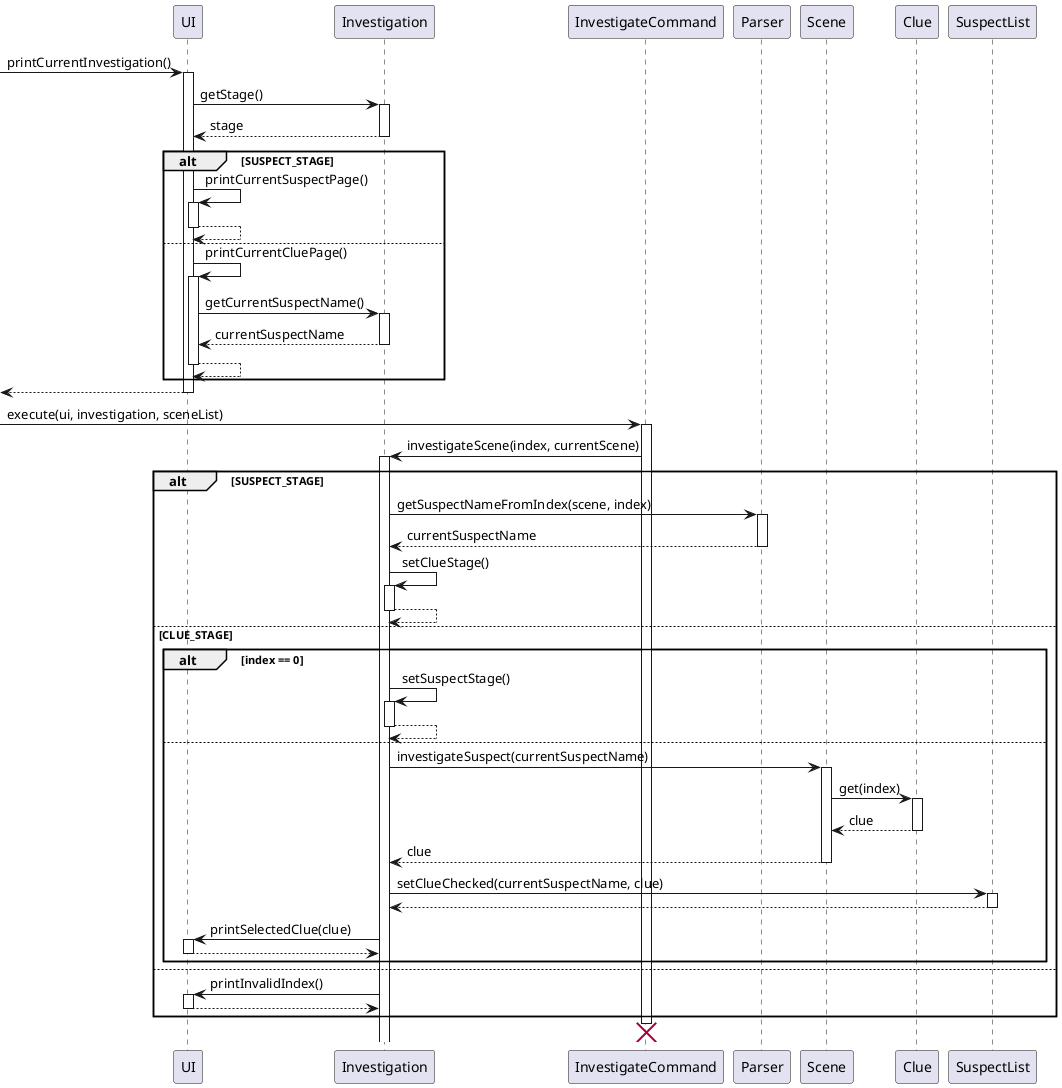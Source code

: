 @startuml
'https://plantuml.com/sequence-diagram

-> UI : printCurrentInvestigation()
activate UI

UI -> Investigation: getStage()
activate Investigation
return stage


alt SUSPECT_STAGE
    UI -> UI: printCurrentSuspectPage()
    activate UI
    return

else
    UI -> UI: printCurrentCluePage()
    activate UI
    UI -> Investigation: getCurrentSuspectName()
    activate Investigation
    return currentSuspectName
    return
end

return

-> InvestigateCommand: execute(ui, investigation, sceneList)
activate InvestigateCommand
InvestigateCommand -> Investigation: investigateScene(index, currentScene)
alt SUSPECT_STAGE
    activate Investigation
    Investigation -> Parser: getSuspectNameFromIndex(scene, index)
    activate Parser
    return currentSuspectName

    Investigation -> Investigation: setClueStage()
    activate Investigation
    return
else CLUE_STAGE
    alt index == 0
        Investigation -> Investigation: setSuspectStage()
        activate Investigation
        return
    else
        Investigation -> Scene: investigateSuspect(currentSuspectName)
        activate Scene
        Scene -> Clue: get(index)
        activate Clue
        return clue
        return clue
        Investigation -> SuspectList: setClueChecked(currentSuspectName, clue)
        activate SuspectList
        return
        Investigation -> UI: printSelectedClue(clue)
        activate UI
        return
    end
else
    Investigation -> UI: printInvalidIndex()
    activate UI
    return
end

destroy InvestigateCommand

@enduml